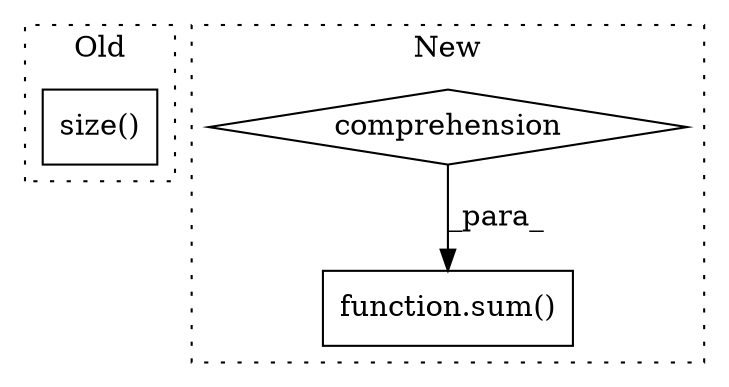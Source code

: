 digraph G {
subgraph cluster0 {
1 [label="size()" a="75" s="730,742" l="11,1" shape="box"];
label = "Old";
style="dotted";
}
subgraph cluster1 {
2 [label="function.sum()" a="75" s="1255,1323" l="4,1" shape="box"];
3 [label="comprehension" a="45" s="1289" l="3" shape="diamond"];
label = "New";
style="dotted";
}
3 -> 2 [label="_para_"];
}